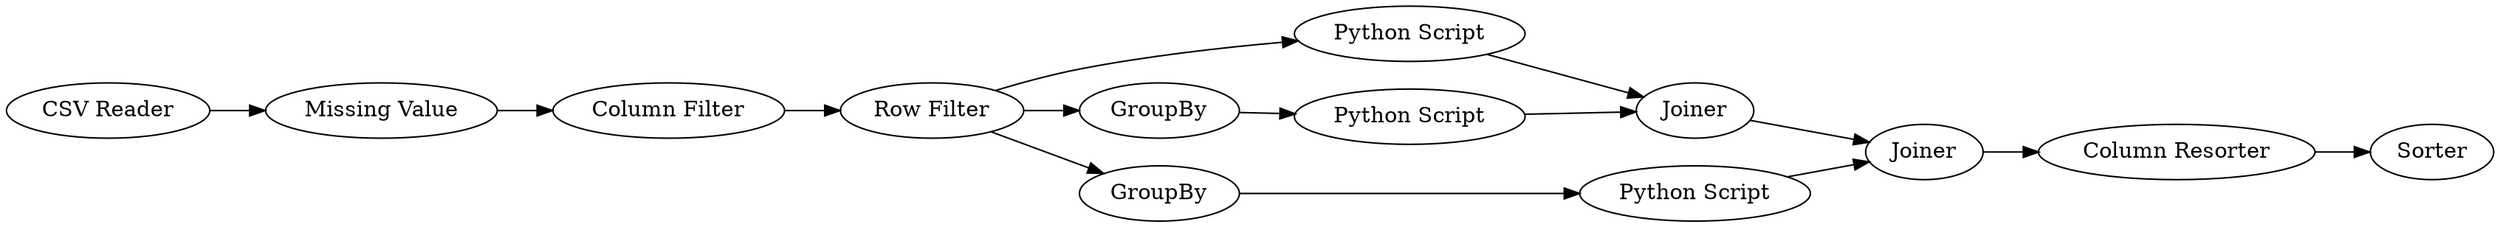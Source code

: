digraph {
	3 -> 9
	4 -> 3
	4 -> 5
	12 -> 2
	8 -> 10
	1 -> 12
	2 -> 4
	5 -> 7
	9 -> 10
	7 -> 9
	10 -> 11
	11 -> 13
	4 -> 6
	6 -> 8
	5 [label=GroupBy]
	13 [label=Sorter]
	1 [label="CSV Reader"]
	7 [label="Python Script"]
	9 [label=Joiner]
	11 [label="Column Resorter"]
	4 [label="Row Filter"]
	10 [label=Joiner]
	6 [label=GroupBy]
	8 [label="Python Script"]
	3 [label="Python Script"]
	2 [label="Column Filter"]
	12 [label="Missing Value"]
	rankdir=LR
}
